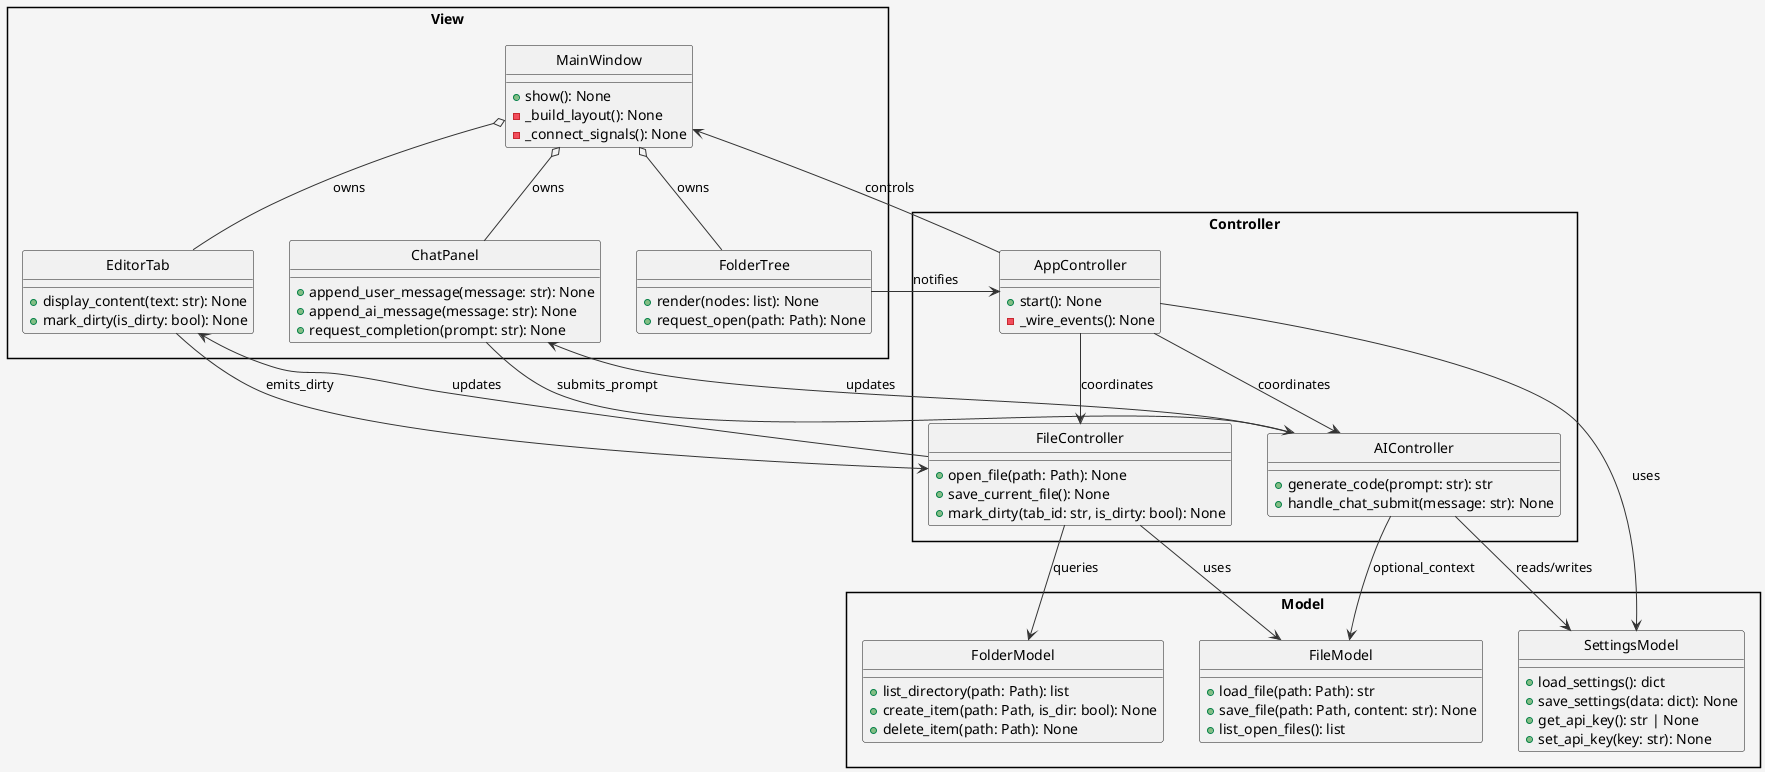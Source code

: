 @startuml ArchitectureDiagram
' MVC構造のクラス図。ControllerがModelとView間の仲介を行う。
skinparam style strictuml
skinparam packageStyle rectangle
skinparam backgroundColor #f5f5f5
skinparam ArrowColor #333333
skinparam ArrowThickness 1
skinparam defaultTextAlignment center

package "Model" {
  class FileModel {
    +load_file(path: Path): str
    +save_file(path: Path, content: str): None
    +list_open_files(): list
  }

  class FolderModel {
    +list_directory(path: Path): list
    +create_item(path: Path, is_dir: bool): None
    +delete_item(path: Path): None
  }

  class SettingsModel {
    +load_settings(): dict
    +save_settings(data: dict): None
    +get_api_key(): str | None
    +set_api_key(key: str): None
  }
}

package "View" {
  class MainWindow {
    +show(): None
    -_build_layout(): None
    -_connect_signals(): None
  }

  class EditorTab {
    +display_content(text: str): None
    +mark_dirty(is_dirty: bool): None
  }

  class FolderTree {
    +render(nodes: list): None
    +request_open(path: Path): None
  }

  class ChatPanel {
    +append_user_message(message: str): None
    +append_ai_message(message: str): None
    +request_completion(prompt: str): None
  }
}

package "Controller" {
  class AppController {
    +start(): None
    -_wire_events(): None
  }

  class FileController {
    +open_file(path: Path): None
    +save_current_file(): None
    +mark_dirty(tab_id: str, is_dirty: bool): None
  }

  class AIController {
    +generate_code(prompt: str): str
    +handle_chat_submit(message: str): None
  }
}

AppController --> MainWindow : controls
AppController --> FileController : coordinates
AppController --> AIController : coordinates
AppController --> SettingsModel : uses

FileController --> FileModel : uses
FileController --> EditorTab : updates
FileController --> FolderModel : queries

AIController --> ChatPanel : updates
AIController --> SettingsModel : reads/writes
AIController --> FileModel : optional_context

MainWindow o-- EditorTab : owns
MainWindow o-- FolderTree : owns
MainWindow o-- ChatPanel : owns

FolderTree --> AppController : notifies
EditorTab --> FileController : emits_dirty
ChatPanel --> AIController : submits_prompt

@enduml
